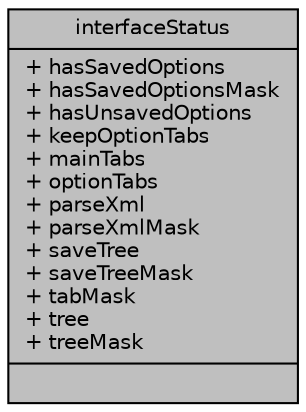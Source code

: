 digraph "interfaceStatus"
{
 // INTERACTIVE_SVG=YES
  edge [fontname="Helvetica",fontsize="10",labelfontname="Helvetica",labelfontsize="10"];
  node [fontname="Helvetica",fontsize="10",shape=record];
  Node1 [label="{interfaceStatus\n|+ hasSavedOptions\l+ hasSavedOptionsMask\l+ hasUnsavedOptions\l+ keepOptionTabs\l+ mainTabs\l+ optionTabs\l+ parseXml\l+ parseXmlMask\l+ saveTree\l+ saveTreeMask\l+ tabMask\l+ tree\l+ treeMask\l|}",height=0.2,width=0.4,color="black", fillcolor="grey75", style="filled", fontcolor="black"];
}
